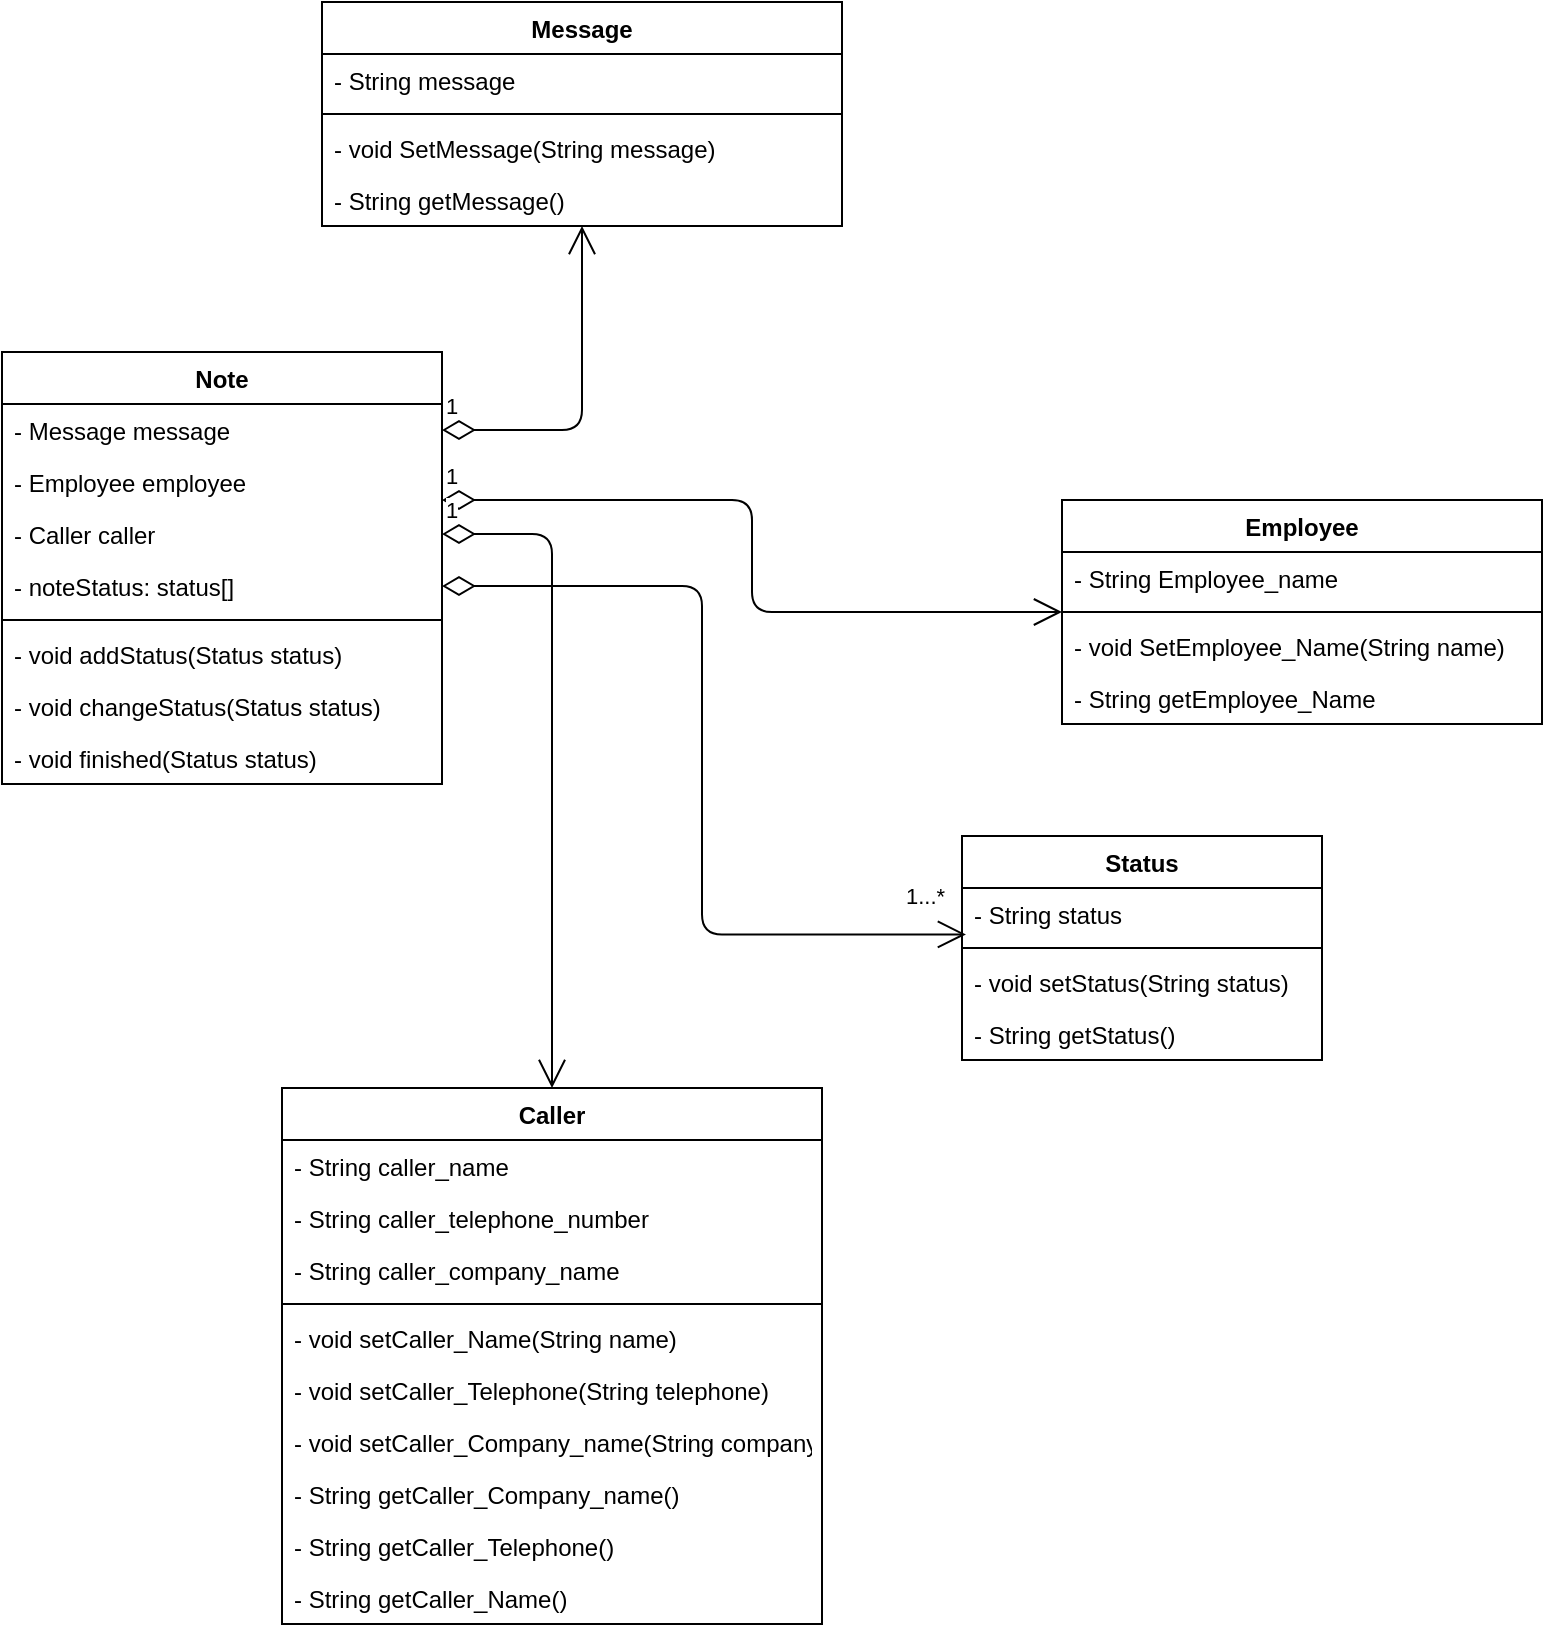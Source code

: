 <mxfile version="10.6.7" type="device"><diagram id="ScEk1frLRCliCo6x5hwr" name="Page-1"><mxGraphModel dx="1471" dy="627" grid="1" gridSize="10" guides="1" tooltips="1" connect="1" arrows="1" fold="1" page="1" pageScale="1" pageWidth="827" pageHeight="1169" math="0" shadow="0"><root><mxCell id="0"/><mxCell id="1" parent="0"/><mxCell id="wB6f3jAf0FypTU7c4346-1" value="Employee" style="swimlane;fontStyle=1;align=center;verticalAlign=top;childLayout=stackLayout;horizontal=1;startSize=26;horizontalStack=0;resizeParent=1;resizeParentMax=0;resizeLast=0;collapsible=1;marginBottom=0;" parent="1" vertex="1"><mxGeometry x="590" y="450" width="240" height="112" as="geometry"/></mxCell><mxCell id="wB6f3jAf0FypTU7c4346-2" value="- String Employee_name&#10;" style="text;strokeColor=none;fillColor=none;align=left;verticalAlign=top;spacingLeft=4;spacingRight=4;overflow=hidden;rotatable=0;points=[[0,0.5],[1,0.5]];portConstraint=eastwest;" parent="wB6f3jAf0FypTU7c4346-1" vertex="1"><mxGeometry y="26" width="240" height="26" as="geometry"/></mxCell><mxCell id="wB6f3jAf0FypTU7c4346-3" value="" style="line;strokeWidth=1;fillColor=none;align=left;verticalAlign=middle;spacingTop=-1;spacingLeft=3;spacingRight=3;rotatable=0;labelPosition=right;points=[];portConstraint=eastwest;" parent="wB6f3jAf0FypTU7c4346-1" vertex="1"><mxGeometry y="52" width="240" height="8" as="geometry"/></mxCell><mxCell id="wB6f3jAf0FypTU7c4346-4" value="- void SetEmployee_Name(String name)" style="text;strokeColor=none;fillColor=none;align=left;verticalAlign=top;spacingLeft=4;spacingRight=4;overflow=hidden;rotatable=0;points=[[0,0.5],[1,0.5]];portConstraint=eastwest;" parent="wB6f3jAf0FypTU7c4346-1" vertex="1"><mxGeometry y="60" width="240" height="26" as="geometry"/></mxCell><mxCell id="iEn5spSJ4KYZH19fQq-t-16" value="- String getEmployee_Name" style="text;strokeColor=none;fillColor=none;align=left;verticalAlign=top;spacingLeft=4;spacingRight=4;overflow=hidden;rotatable=0;points=[[0,0.5],[1,0.5]];portConstraint=eastwest;" vertex="1" parent="wB6f3jAf0FypTU7c4346-1"><mxGeometry y="86" width="240" height="26" as="geometry"/></mxCell><mxCell id="wB6f3jAf0FypTU7c4346-11" value="Status" style="swimlane;fontStyle=1;align=center;verticalAlign=top;childLayout=stackLayout;horizontal=1;startSize=26;horizontalStack=0;resizeParent=1;resizeParentMax=0;resizeLast=0;collapsible=1;marginBottom=0;" parent="1" vertex="1"><mxGeometry x="540" y="618" width="180" height="112" as="geometry"/></mxCell><mxCell id="wB6f3jAf0FypTU7c4346-12" value="- String status" style="text;strokeColor=none;fillColor=none;align=left;verticalAlign=top;spacingLeft=4;spacingRight=4;overflow=hidden;rotatable=0;points=[[0,0.5],[1,0.5]];portConstraint=eastwest;" parent="wB6f3jAf0FypTU7c4346-11" vertex="1"><mxGeometry y="26" width="180" height="26" as="geometry"/></mxCell><mxCell id="wB6f3jAf0FypTU7c4346-13" value="" style="line;strokeWidth=1;fillColor=none;align=left;verticalAlign=middle;spacingTop=-1;spacingLeft=3;spacingRight=3;rotatable=0;labelPosition=right;points=[];portConstraint=eastwest;" parent="wB6f3jAf0FypTU7c4346-11" vertex="1"><mxGeometry y="52" width="180" height="8" as="geometry"/></mxCell><mxCell id="wB6f3jAf0FypTU7c4346-14" value="- void setStatus(String status)" style="text;strokeColor=none;fillColor=none;align=left;verticalAlign=top;spacingLeft=4;spacingRight=4;overflow=hidden;rotatable=0;points=[[0,0.5],[1,0.5]];portConstraint=eastwest;" parent="wB6f3jAf0FypTU7c4346-11" vertex="1"><mxGeometry y="60" width="180" height="26" as="geometry"/></mxCell><mxCell id="iEn5spSJ4KYZH19fQq-t-15" value="- String getStatus()" style="text;strokeColor=none;fillColor=none;align=left;verticalAlign=top;spacingLeft=4;spacingRight=4;overflow=hidden;rotatable=0;points=[[0,0.5],[1,0.5]];portConstraint=eastwest;" vertex="1" parent="wB6f3jAf0FypTU7c4346-11"><mxGeometry y="86" width="180" height="26" as="geometry"/></mxCell><mxCell id="wB6f3jAf0FypTU7c4346-15" value="Message" style="swimlane;fontStyle=1;align=center;verticalAlign=top;childLayout=stackLayout;horizontal=1;startSize=26;horizontalStack=0;resizeParent=1;resizeParentMax=0;resizeLast=0;collapsible=1;marginBottom=0;" parent="1" vertex="1"><mxGeometry x="220" y="201" width="260" height="112" as="geometry"/></mxCell><mxCell id="wB6f3jAf0FypTU7c4346-16" value="- String message" style="text;strokeColor=none;fillColor=none;align=left;verticalAlign=top;spacingLeft=4;spacingRight=4;overflow=hidden;rotatable=0;points=[[0,0.5],[1,0.5]];portConstraint=eastwest;" parent="wB6f3jAf0FypTU7c4346-15" vertex="1"><mxGeometry y="26" width="260" height="26" as="geometry"/></mxCell><mxCell id="wB6f3jAf0FypTU7c4346-17" value="" style="line;strokeWidth=1;fillColor=none;align=left;verticalAlign=middle;spacingTop=-1;spacingLeft=3;spacingRight=3;rotatable=0;labelPosition=right;points=[];portConstraint=eastwest;" parent="wB6f3jAf0FypTU7c4346-15" vertex="1"><mxGeometry y="52" width="260" height="8" as="geometry"/></mxCell><mxCell id="wB6f3jAf0FypTU7c4346-18" value="- void SetMessage(String message)" style="text;strokeColor=none;fillColor=none;align=left;verticalAlign=top;spacingLeft=4;spacingRight=4;overflow=hidden;rotatable=0;points=[[0,0.5],[1,0.5]];portConstraint=eastwest;" parent="wB6f3jAf0FypTU7c4346-15" vertex="1"><mxGeometry y="60" width="260" height="26" as="geometry"/></mxCell><mxCell id="iEn5spSJ4KYZH19fQq-t-21" value="- String getMessage()" style="text;strokeColor=none;fillColor=none;align=left;verticalAlign=top;spacingLeft=4;spacingRight=4;overflow=hidden;rotatable=0;points=[[0,0.5],[1,0.5]];portConstraint=eastwest;" vertex="1" parent="wB6f3jAf0FypTU7c4346-15"><mxGeometry y="86" width="260" height="26" as="geometry"/></mxCell><mxCell id="iEn5spSJ4KYZH19fQq-t-1" value="Caller" style="swimlane;fontStyle=1;align=center;verticalAlign=top;childLayout=stackLayout;horizontal=1;startSize=26;horizontalStack=0;resizeParent=1;resizeParentMax=0;resizeLast=0;collapsible=1;marginBottom=0;" vertex="1" parent="1"><mxGeometry x="200" y="744" width="270" height="268" as="geometry"/></mxCell><mxCell id="iEn5spSJ4KYZH19fQq-t-2" value="- String caller_name" style="text;strokeColor=none;fillColor=none;align=left;verticalAlign=top;spacingLeft=4;spacingRight=4;overflow=hidden;rotatable=0;points=[[0,0.5],[1,0.5]];portConstraint=eastwest;" vertex="1" parent="iEn5spSJ4KYZH19fQq-t-1"><mxGeometry y="26" width="270" height="26" as="geometry"/></mxCell><mxCell id="iEn5spSJ4KYZH19fQq-t-7" value="- String caller_telephone_number" style="text;strokeColor=none;fillColor=none;align=left;verticalAlign=top;spacingLeft=4;spacingRight=4;overflow=hidden;rotatable=0;points=[[0,0.5],[1,0.5]];portConstraint=eastwest;" vertex="1" parent="iEn5spSJ4KYZH19fQq-t-1"><mxGeometry y="52" width="270" height="26" as="geometry"/></mxCell><mxCell id="iEn5spSJ4KYZH19fQq-t-8" value="- String caller_company_name" style="text;strokeColor=none;fillColor=none;align=left;verticalAlign=top;spacingLeft=4;spacingRight=4;overflow=hidden;rotatable=0;points=[[0,0.5],[1,0.5]];portConstraint=eastwest;" vertex="1" parent="iEn5spSJ4KYZH19fQq-t-1"><mxGeometry y="78" width="270" height="26" as="geometry"/></mxCell><mxCell id="iEn5spSJ4KYZH19fQq-t-3" value="" style="line;strokeWidth=1;fillColor=none;align=left;verticalAlign=middle;spacingTop=-1;spacingLeft=3;spacingRight=3;rotatable=0;labelPosition=right;points=[];portConstraint=eastwest;" vertex="1" parent="iEn5spSJ4KYZH19fQq-t-1"><mxGeometry y="104" width="270" height="8" as="geometry"/></mxCell><mxCell id="iEn5spSJ4KYZH19fQq-t-4" value="- void setCaller_Name(String name)" style="text;strokeColor=none;fillColor=none;align=left;verticalAlign=top;spacingLeft=4;spacingRight=4;overflow=hidden;rotatable=0;points=[[0,0.5],[1,0.5]];portConstraint=eastwest;" vertex="1" parent="iEn5spSJ4KYZH19fQq-t-1"><mxGeometry y="112" width="270" height="26" as="geometry"/></mxCell><mxCell id="iEn5spSJ4KYZH19fQq-t-10" value="- void setCaller_Telephone(String telephone)" style="text;strokeColor=none;fillColor=none;align=left;verticalAlign=top;spacingLeft=4;spacingRight=4;overflow=hidden;rotatable=0;points=[[0,0.5],[1,0.5]];portConstraint=eastwest;" vertex="1" parent="iEn5spSJ4KYZH19fQq-t-1"><mxGeometry y="138" width="270" height="26" as="geometry"/></mxCell><mxCell id="iEn5spSJ4KYZH19fQq-t-11" value="- void setCaller_Company_name(String company_name)" style="text;strokeColor=none;fillColor=none;align=left;verticalAlign=top;spacingLeft=4;spacingRight=4;overflow=hidden;rotatable=0;points=[[0,0.5],[1,0.5]];portConstraint=eastwest;" vertex="1" parent="iEn5spSJ4KYZH19fQq-t-1"><mxGeometry y="164" width="270" height="26" as="geometry"/></mxCell><mxCell id="iEn5spSJ4KYZH19fQq-t-12" value="- String getCaller_Company_name()" style="text;strokeColor=none;fillColor=none;align=left;verticalAlign=top;spacingLeft=4;spacingRight=4;overflow=hidden;rotatable=0;points=[[0,0.5],[1,0.5]];portConstraint=eastwest;" vertex="1" parent="iEn5spSJ4KYZH19fQq-t-1"><mxGeometry y="190" width="270" height="26" as="geometry"/></mxCell><mxCell id="iEn5spSJ4KYZH19fQq-t-13" value="- String getCaller_Telephone()" style="text;strokeColor=none;fillColor=none;align=left;verticalAlign=top;spacingLeft=4;spacingRight=4;overflow=hidden;rotatable=0;points=[[0,0.5],[1,0.5]];portConstraint=eastwest;" vertex="1" parent="iEn5spSJ4KYZH19fQq-t-1"><mxGeometry y="216" width="270" height="26" as="geometry"/></mxCell><mxCell id="iEn5spSJ4KYZH19fQq-t-14" value="- String getCaller_Name()" style="text;strokeColor=none;fillColor=none;align=left;verticalAlign=top;spacingLeft=4;spacingRight=4;overflow=hidden;rotatable=0;points=[[0,0.5],[1,0.5]];portConstraint=eastwest;" vertex="1" parent="iEn5spSJ4KYZH19fQq-t-1"><mxGeometry y="242" width="270" height="26" as="geometry"/></mxCell><mxCell id="iEn5spSJ4KYZH19fQq-t-17" value="Note" style="swimlane;fontStyle=1;align=center;verticalAlign=top;childLayout=stackLayout;horizontal=1;startSize=26;horizontalStack=0;resizeParent=1;resizeParentMax=0;resizeLast=0;collapsible=1;marginBottom=0;" vertex="1" parent="1"><mxGeometry x="60" y="376" width="220" height="216" as="geometry"/></mxCell><mxCell id="iEn5spSJ4KYZH19fQq-t-18" value="- Message message" style="text;strokeColor=none;fillColor=none;align=left;verticalAlign=top;spacingLeft=4;spacingRight=4;overflow=hidden;rotatable=0;points=[[0,0.5],[1,0.5]];portConstraint=eastwest;" vertex="1" parent="iEn5spSJ4KYZH19fQq-t-17"><mxGeometry y="26" width="220" height="26" as="geometry"/></mxCell><mxCell id="iEn5spSJ4KYZH19fQq-t-22" value="- Employee employee" style="text;strokeColor=none;fillColor=none;align=left;verticalAlign=top;spacingLeft=4;spacingRight=4;overflow=hidden;rotatable=0;points=[[0,0.5],[1,0.5]];portConstraint=eastwest;" vertex="1" parent="iEn5spSJ4KYZH19fQq-t-17"><mxGeometry y="52" width="220" height="26" as="geometry"/></mxCell><mxCell id="iEn5spSJ4KYZH19fQq-t-23" value="- Caller caller" style="text;strokeColor=none;fillColor=none;align=left;verticalAlign=top;spacingLeft=4;spacingRight=4;overflow=hidden;rotatable=0;points=[[0,0.5],[1,0.5]];portConstraint=eastwest;" vertex="1" parent="iEn5spSJ4KYZH19fQq-t-17"><mxGeometry y="78" width="220" height="26" as="geometry"/></mxCell><mxCell id="iEn5spSJ4KYZH19fQq-t-24" value="- noteStatus: status[]" style="text;strokeColor=none;fillColor=none;align=left;verticalAlign=top;spacingLeft=4;spacingRight=4;overflow=hidden;rotatable=0;points=[[0,0.5],[1,0.5]];portConstraint=eastwest;" vertex="1" parent="iEn5spSJ4KYZH19fQq-t-17"><mxGeometry y="104" width="220" height="26" as="geometry"/></mxCell><mxCell id="iEn5spSJ4KYZH19fQq-t-19" value="" style="line;strokeWidth=1;fillColor=none;align=left;verticalAlign=middle;spacingTop=-1;spacingLeft=3;spacingRight=3;rotatable=0;labelPosition=right;points=[];portConstraint=eastwest;" vertex="1" parent="iEn5spSJ4KYZH19fQq-t-17"><mxGeometry y="130" width="220" height="8" as="geometry"/></mxCell><mxCell id="iEn5spSJ4KYZH19fQq-t-20" value="- void addStatus(Status status)" style="text;strokeColor=none;fillColor=none;align=left;verticalAlign=top;spacingLeft=4;spacingRight=4;overflow=hidden;rotatable=0;points=[[0,0.5],[1,0.5]];portConstraint=eastwest;" vertex="1" parent="iEn5spSJ4KYZH19fQq-t-17"><mxGeometry y="138" width="220" height="26" as="geometry"/></mxCell><mxCell id="iEn5spSJ4KYZH19fQq-t-25" value="- void changeStatus(Status status)" style="text;strokeColor=none;fillColor=none;align=left;verticalAlign=top;spacingLeft=4;spacingRight=4;overflow=hidden;rotatable=0;points=[[0,0.5],[1,0.5]];portConstraint=eastwest;" vertex="1" parent="iEn5spSJ4KYZH19fQq-t-17"><mxGeometry y="164" width="220" height="26" as="geometry"/></mxCell><mxCell id="iEn5spSJ4KYZH19fQq-t-27" value="- void finished(Status status)" style="text;strokeColor=none;fillColor=none;align=left;verticalAlign=top;spacingLeft=4;spacingRight=4;overflow=hidden;rotatable=0;points=[[0,0.5],[1,0.5]];portConstraint=eastwest;" vertex="1" parent="iEn5spSJ4KYZH19fQq-t-17"><mxGeometry y="190" width="220" height="26" as="geometry"/></mxCell><mxCell id="iEn5spSJ4KYZH19fQq-t-28" value="1" style="endArrow=open;html=1;endSize=12;startArrow=diamondThin;startSize=14;startFill=0;edgeStyle=orthogonalEdgeStyle;align=left;verticalAlign=bottom;exitX=1;exitY=0.5;exitDx=0;exitDy=0;" edge="1" parent="1" source="iEn5spSJ4KYZH19fQq-t-18" target="wB6f3jAf0FypTU7c4346-15"><mxGeometry x="-1" y="3" relative="1" as="geometry"><mxPoint x="370" y="430" as="sourcePoint"/><mxPoint x="730" y="280" as="targetPoint"/></mxGeometry></mxCell><mxCell id="iEn5spSJ4KYZH19fQq-t-30" value="1" style="endArrow=open;html=1;endSize=12;startArrow=diamondThin;startSize=14;startFill=0;edgeStyle=orthogonalEdgeStyle;align=left;verticalAlign=bottom;exitX=1;exitY=0.846;exitDx=0;exitDy=0;exitPerimeter=0;" edge="1" parent="1" source="iEn5spSJ4KYZH19fQq-t-22" target="wB6f3jAf0FypTU7c4346-1"><mxGeometry x="-1" y="3" relative="1" as="geometry"><mxPoint x="380" y="450" as="sourcePoint"/><mxPoint x="540" y="450" as="targetPoint"/></mxGeometry></mxCell><mxCell id="iEn5spSJ4KYZH19fQq-t-31" value="1" style="endArrow=open;html=1;endSize=12;startArrow=diamondThin;startSize=14;startFill=0;edgeStyle=orthogonalEdgeStyle;align=left;verticalAlign=bottom;exitX=1;exitY=0.5;exitDx=0;exitDy=0;" edge="1" parent="1" source="iEn5spSJ4KYZH19fQq-t-23" target="iEn5spSJ4KYZH19fQq-t-1"><mxGeometry x="-1" y="3" relative="1" as="geometry"><mxPoint x="300" y="510" as="sourcePoint"/><mxPoint x="460" y="510" as="targetPoint"/></mxGeometry></mxCell><mxCell id="iEn5spSJ4KYZH19fQq-t-32" value="1...*" style="endArrow=open;html=1;endSize=12;startArrow=diamondThin;startSize=14;startFill=0;edgeStyle=orthogonalEdgeStyle;align=left;verticalAlign=bottom;exitX=1;exitY=0.5;exitDx=0;exitDy=0;entryX=0.011;entryY=0.892;entryDx=0;entryDy=0;entryPerimeter=0;" edge="1" parent="1" source="iEn5spSJ4KYZH19fQq-t-24" target="wB6f3jAf0FypTU7c4346-12"><mxGeometry x="0.853" y="10" relative="1" as="geometry"><mxPoint x="370" y="580" as="sourcePoint"/><mxPoint x="530" y="580" as="targetPoint"/><mxPoint as="offset"/></mxGeometry></mxCell></root></mxGraphModel></diagram></mxfile>